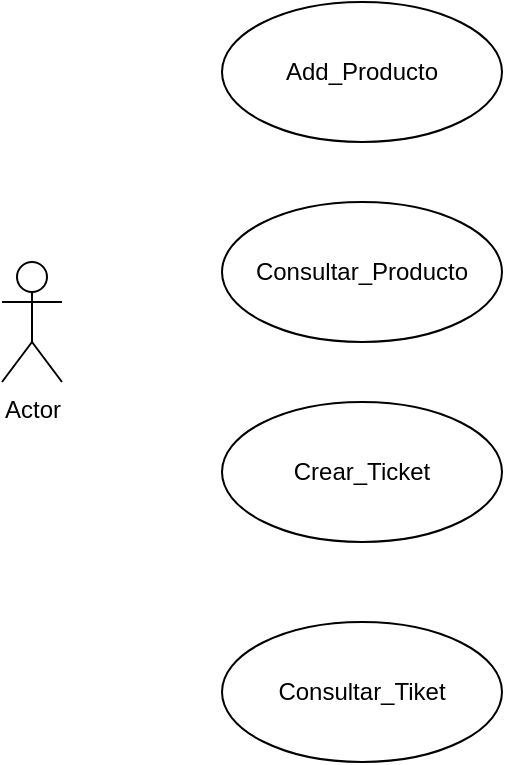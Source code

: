 <mxfile>
    <diagram id="mWinRiIg14QjRNPsue_S" name="Página-1">
        <mxGraphModel dx="386" dy="475" grid="1" gridSize="10" guides="1" tooltips="1" connect="1" arrows="1" fold="1" page="1" pageScale="1" pageWidth="827" pageHeight="1169" math="0" shadow="0">
            <root>
                <mxCell id="0"/>
                <mxCell id="1" parent="0"/>
                <mxCell id="2" value="Actor" style="shape=umlActor;verticalLabelPosition=bottom;verticalAlign=top;html=1;" vertex="1" parent="1">
                    <mxGeometry x="60" y="200" width="30" height="60" as="geometry"/>
                </mxCell>
                <mxCell id="3" value="Add_Producto" style="ellipse;whiteSpace=wrap;html=1;" vertex="1" parent="1">
                    <mxGeometry x="170" y="70" width="140" height="70" as="geometry"/>
                </mxCell>
                <mxCell id="4" value="Consultar_Producto" style="ellipse;whiteSpace=wrap;html=1;" vertex="1" parent="1">
                    <mxGeometry x="170" y="170" width="140" height="70" as="geometry"/>
                </mxCell>
                <mxCell id="5" value="Crear_Ticket" style="ellipse;whiteSpace=wrap;html=1;" vertex="1" parent="1">
                    <mxGeometry x="170" y="270" width="140" height="70" as="geometry"/>
                </mxCell>
                <mxCell id="6" value="Consultar_Tiket" style="ellipse;whiteSpace=wrap;html=1;" vertex="1" parent="1">
                    <mxGeometry x="170" y="380" width="140" height="70" as="geometry"/>
                </mxCell>
            </root>
        </mxGraphModel>
    </diagram>
</mxfile>